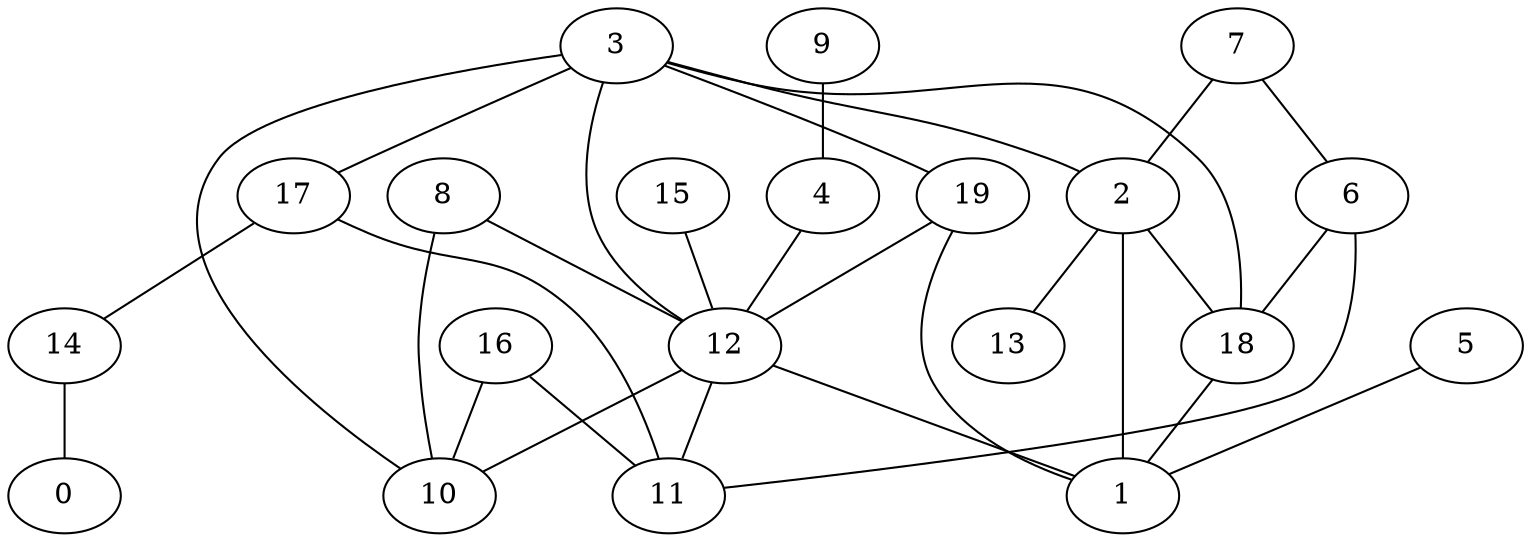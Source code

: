 digraph GG_graph {

subgraph G_graph {
edge [color = black]
"5" -> "1" [dir = none]
"14" -> "0" [dir = none]
"9" -> "4" [dir = none]
"6" -> "18" [dir = none]
"19" -> "1" [dir = none]
"12" -> "11" [dir = none]
"12" -> "10" [dir = none]
"2" -> "13" [dir = none]
"2" -> "18" [dir = none]
"8" -> "12" [dir = none]
"3" -> "19" [dir = none]
"3" -> "18" [dir = none]
"3" -> "10" [dir = none]
"16" -> "10" [dir = none]
"4" -> "12" [dir = none]
"15" -> "12" [dir = none]
"17" -> "14" [dir = none]
"17" -> "11" [dir = none]
"7" -> "2" [dir = none]
"2" -> "1" [dir = none]
"19" -> "12" [dir = none]
"7" -> "6" [dir = none]
"6" -> "11" [dir = none]
"3" -> "2" [dir = none]
"12" -> "1" [dir = none]
"8" -> "10" [dir = none]
"18" -> "1" [dir = none]
"3" -> "12" [dir = none]
"3" -> "17" [dir = none]
"16" -> "11" [dir = none]
}

}
